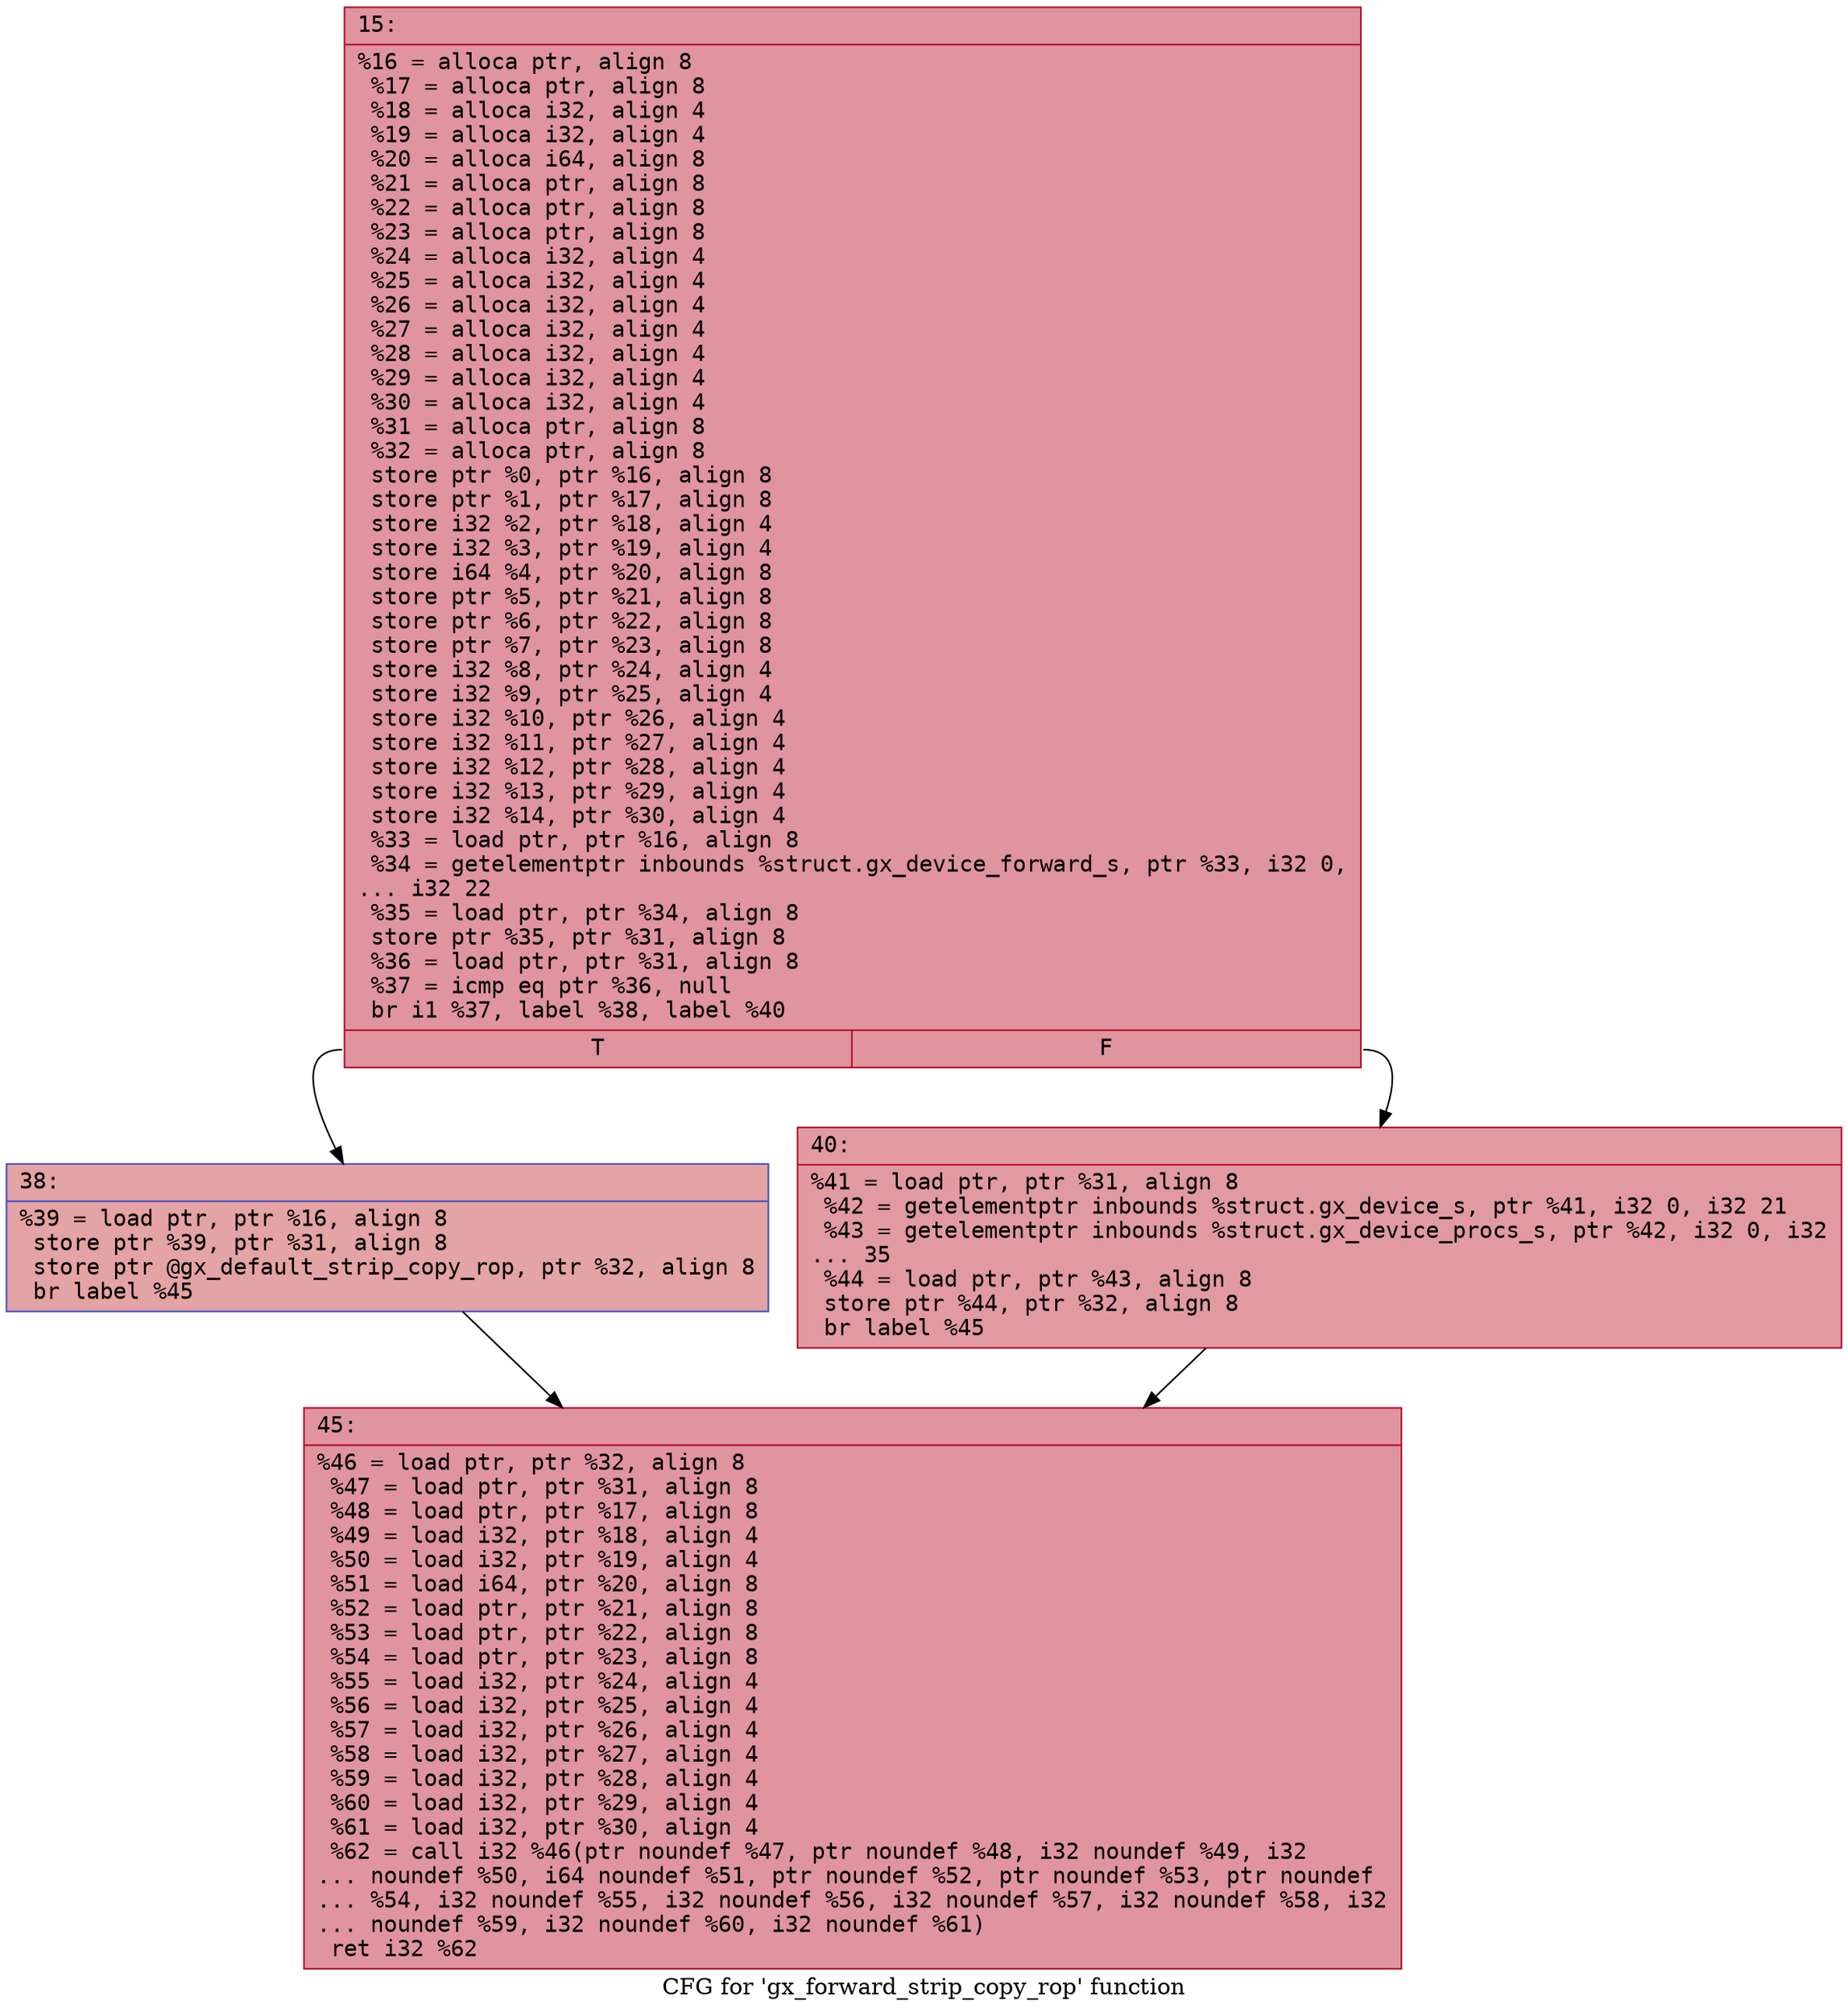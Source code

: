 digraph "CFG for 'gx_forward_strip_copy_rop' function" {
	label="CFG for 'gx_forward_strip_copy_rop' function";

	Node0x600001f13520 [shape=record,color="#b70d28ff", style=filled, fillcolor="#b70d2870" fontname="Courier",label="{15:\l|  %16 = alloca ptr, align 8\l  %17 = alloca ptr, align 8\l  %18 = alloca i32, align 4\l  %19 = alloca i32, align 4\l  %20 = alloca i64, align 8\l  %21 = alloca ptr, align 8\l  %22 = alloca ptr, align 8\l  %23 = alloca ptr, align 8\l  %24 = alloca i32, align 4\l  %25 = alloca i32, align 4\l  %26 = alloca i32, align 4\l  %27 = alloca i32, align 4\l  %28 = alloca i32, align 4\l  %29 = alloca i32, align 4\l  %30 = alloca i32, align 4\l  %31 = alloca ptr, align 8\l  %32 = alloca ptr, align 8\l  store ptr %0, ptr %16, align 8\l  store ptr %1, ptr %17, align 8\l  store i32 %2, ptr %18, align 4\l  store i32 %3, ptr %19, align 4\l  store i64 %4, ptr %20, align 8\l  store ptr %5, ptr %21, align 8\l  store ptr %6, ptr %22, align 8\l  store ptr %7, ptr %23, align 8\l  store i32 %8, ptr %24, align 4\l  store i32 %9, ptr %25, align 4\l  store i32 %10, ptr %26, align 4\l  store i32 %11, ptr %27, align 4\l  store i32 %12, ptr %28, align 4\l  store i32 %13, ptr %29, align 4\l  store i32 %14, ptr %30, align 4\l  %33 = load ptr, ptr %16, align 8\l  %34 = getelementptr inbounds %struct.gx_device_forward_s, ptr %33, i32 0,\l... i32 22\l  %35 = load ptr, ptr %34, align 8\l  store ptr %35, ptr %31, align 8\l  %36 = load ptr, ptr %31, align 8\l  %37 = icmp eq ptr %36, null\l  br i1 %37, label %38, label %40\l|{<s0>T|<s1>F}}"];
	Node0x600001f13520:s0 -> Node0x600001f13570[tooltip="15 -> 38\nProbability 37.50%" ];
	Node0x600001f13520:s1 -> Node0x600001f135c0[tooltip="15 -> 40\nProbability 62.50%" ];
	Node0x600001f13570 [shape=record,color="#3d50c3ff", style=filled, fillcolor="#c32e3170" fontname="Courier",label="{38:\l|  %39 = load ptr, ptr %16, align 8\l  store ptr %39, ptr %31, align 8\l  store ptr @gx_default_strip_copy_rop, ptr %32, align 8\l  br label %45\l}"];
	Node0x600001f13570 -> Node0x600001f13610[tooltip="38 -> 45\nProbability 100.00%" ];
	Node0x600001f135c0 [shape=record,color="#b70d28ff", style=filled, fillcolor="#bb1b2c70" fontname="Courier",label="{40:\l|  %41 = load ptr, ptr %31, align 8\l  %42 = getelementptr inbounds %struct.gx_device_s, ptr %41, i32 0, i32 21\l  %43 = getelementptr inbounds %struct.gx_device_procs_s, ptr %42, i32 0, i32\l... 35\l  %44 = load ptr, ptr %43, align 8\l  store ptr %44, ptr %32, align 8\l  br label %45\l}"];
	Node0x600001f135c0 -> Node0x600001f13610[tooltip="40 -> 45\nProbability 100.00%" ];
	Node0x600001f13610 [shape=record,color="#b70d28ff", style=filled, fillcolor="#b70d2870" fontname="Courier",label="{45:\l|  %46 = load ptr, ptr %32, align 8\l  %47 = load ptr, ptr %31, align 8\l  %48 = load ptr, ptr %17, align 8\l  %49 = load i32, ptr %18, align 4\l  %50 = load i32, ptr %19, align 4\l  %51 = load i64, ptr %20, align 8\l  %52 = load ptr, ptr %21, align 8\l  %53 = load ptr, ptr %22, align 8\l  %54 = load ptr, ptr %23, align 8\l  %55 = load i32, ptr %24, align 4\l  %56 = load i32, ptr %25, align 4\l  %57 = load i32, ptr %26, align 4\l  %58 = load i32, ptr %27, align 4\l  %59 = load i32, ptr %28, align 4\l  %60 = load i32, ptr %29, align 4\l  %61 = load i32, ptr %30, align 4\l  %62 = call i32 %46(ptr noundef %47, ptr noundef %48, i32 noundef %49, i32\l... noundef %50, i64 noundef %51, ptr noundef %52, ptr noundef %53, ptr noundef\l... %54, i32 noundef %55, i32 noundef %56, i32 noundef %57, i32 noundef %58, i32\l... noundef %59, i32 noundef %60, i32 noundef %61)\l  ret i32 %62\l}"];
}
